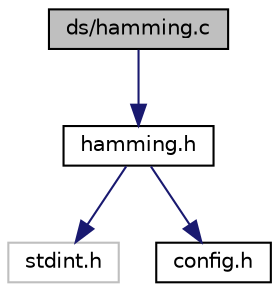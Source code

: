 digraph "ds/hamming.c"
{
 // INTERACTIVE_SVG=YES
 // LATEX_PDF_SIZE
  bgcolor="transparent";
  edge [fontname="Helvetica",fontsize="10",labelfontname="Helvetica",labelfontsize="10"];
  node [fontname="Helvetica",fontsize="10",shape=record];
  Node1 [label="ds/hamming.c",height=0.2,width=0.4,color="black", fillcolor="grey75", style="filled", fontcolor="black",tooltip="Implementation of the hamming library."];
  Node1 -> Node2 [color="midnightblue",fontsize="10",style="solid",fontname="Helvetica"];
  Node2 [label="hamming.h",height=0.2,width=0.4,color="black",URL="$hamming_8h.html",tooltip="Interface and usage of the hamming library."];
  Node2 -> Node3 [color="midnightblue",fontsize="10",style="solid",fontname="Helvetica"];
  Node3 [label="stdint.h",height=0.2,width=0.4,color="grey75",tooltip=" "];
  Node2 -> Node4 [color="midnightblue",fontsize="10",style="solid",fontname="Helvetica"];
  Node4 [label="config.h",height=0.2,width=0.4,color="black",URL="$config_8h_source.html",tooltip=" "];
}
